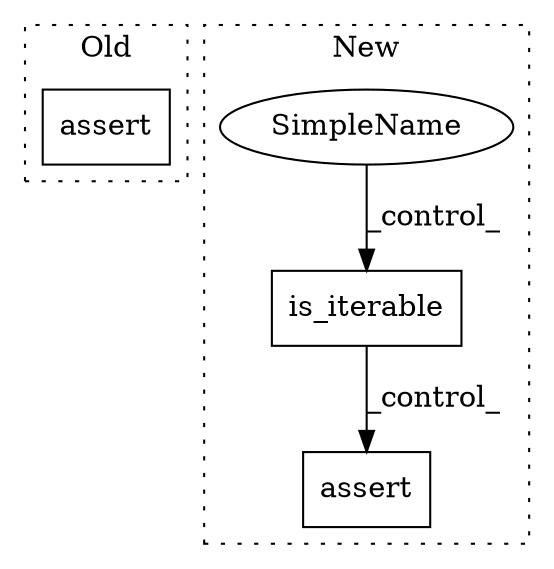 digraph G {
subgraph cluster0 {
1 [label="assert" a="32" s="65922,65962" l="10,1" shape="box"];
label = "Old";
style="dotted";
}
subgraph cluster1 {
2 [label="is_iterable" a="32" s="65866,65883" l="12,1" shape="box"];
3 [label="assert" a="32" s="65901,66278" l="10,2" shape="box"];
4 [label="SimpleName" a="42" s="" l="" shape="ellipse"];
label = "New";
style="dotted";
}
2 -> 3 [label="_control_"];
4 -> 2 [label="_control_"];
}